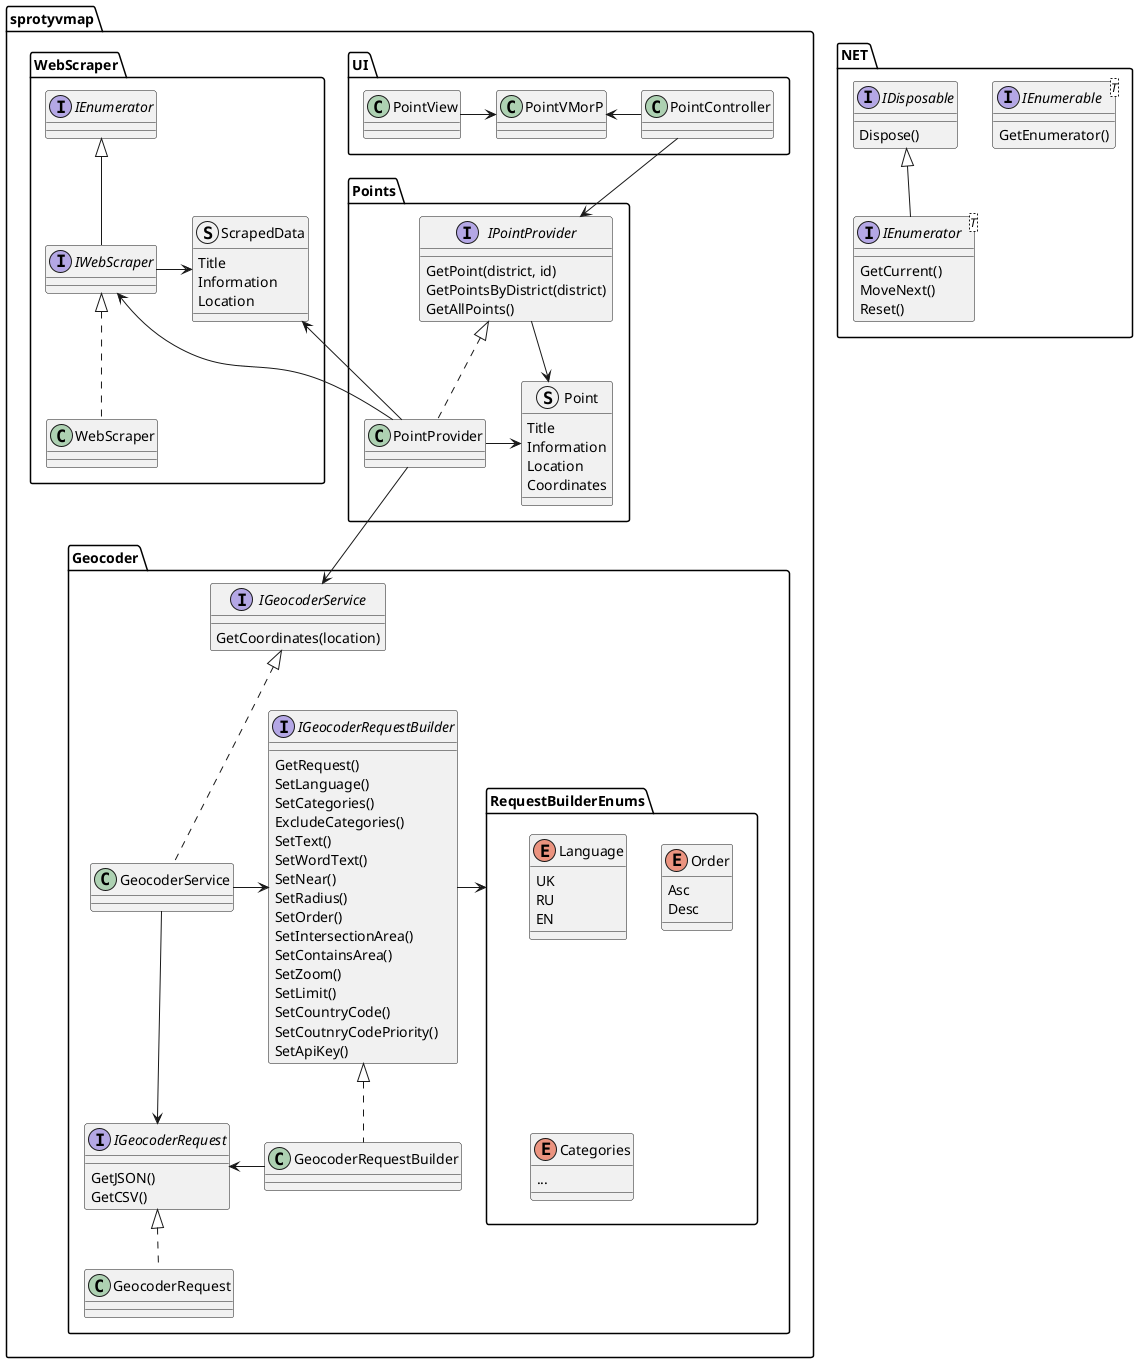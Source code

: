 @startuml sprotyvmap
package sprotyvmap.Points
{
    interface IPointProvider {
        GetPoint(district, id)
        GetPointsByDistrict(district)
        GetAllPoints()
    }
    struct Point {
        {field} Title
        Information
        Location
        Coordinates
    }
    IPointProvider -> Point
    class PointProvider implements IPointProvider
    PointProvider -> Point
}
package sprotyvmap.UI
{
    PointController --> IPointProvider
    PointVMorP <- PointController
    PointView -> PointVMorP
}
package .NET
{
    interface IEnumerable<T>
    {
        GetEnumerator()
    }
    interface IEnumerator<T> implements IDisposable
    {
        GetCurrent()
        MoveNext()
        Reset()
    }
    interface IDisposable {
        Dispose()
    }
}
package sprotyvmap.WebScraper
{
    struct ScrapedData {
        {field}Title
        Information
        Location
    }
    ScrapedData <-- PointProvider
    IWebScraper <- PointProvider
    IWebScraper -> ScrapedData
    interface IWebScraper implements IEnumerator
    class WebScraper implements IWebScraper
}

package sprotyvmap.Geocoder
{
    interface IGeocoderService {
        GetCoordinates(location)
    }
    interface IGeocoderRequestBuilder {
        GetRequest()
        SetLanguage()
        SetCategories()
        ExcludeCategories()
        SetText()
        SetWordText()
        SetNear()
        SetRadius()
        SetOrder()
        SetIntersectionArea()
        SetContainsArea()
        SetZoom()
        SetLimit()
        SetCountryCode()
        SetCoutnryCodePriority()
        SetApiKey()
    }
    interface IGeocoderRequest {
        GetJSON()
        GetCSV()
    }
    package RequestBuilderEnums {
        enum Language
        {
            UK
            RU
            EN
        }
        enum Order
        {
            Asc
            Desc
        }
        enum Categories
        {
            ...
        }
    }
    RequestBuilderEnums <- IGeocoderRequestBuilder
    PointProvider -down-> IGeocoderService 
    class GeocoderService implements IGeocoderService 
    GeocoderService -> IGeocoderRequestBuilder
    GeocoderService -> IGeocoderRequest 
    class GeocoderRequestBuilder implements IGeocoderRequestBuilder
    GeocoderRequestBuilder -> IGeocoderRequest
    class GeocoderRequest implements IGeocoderRequest
}
@enduml